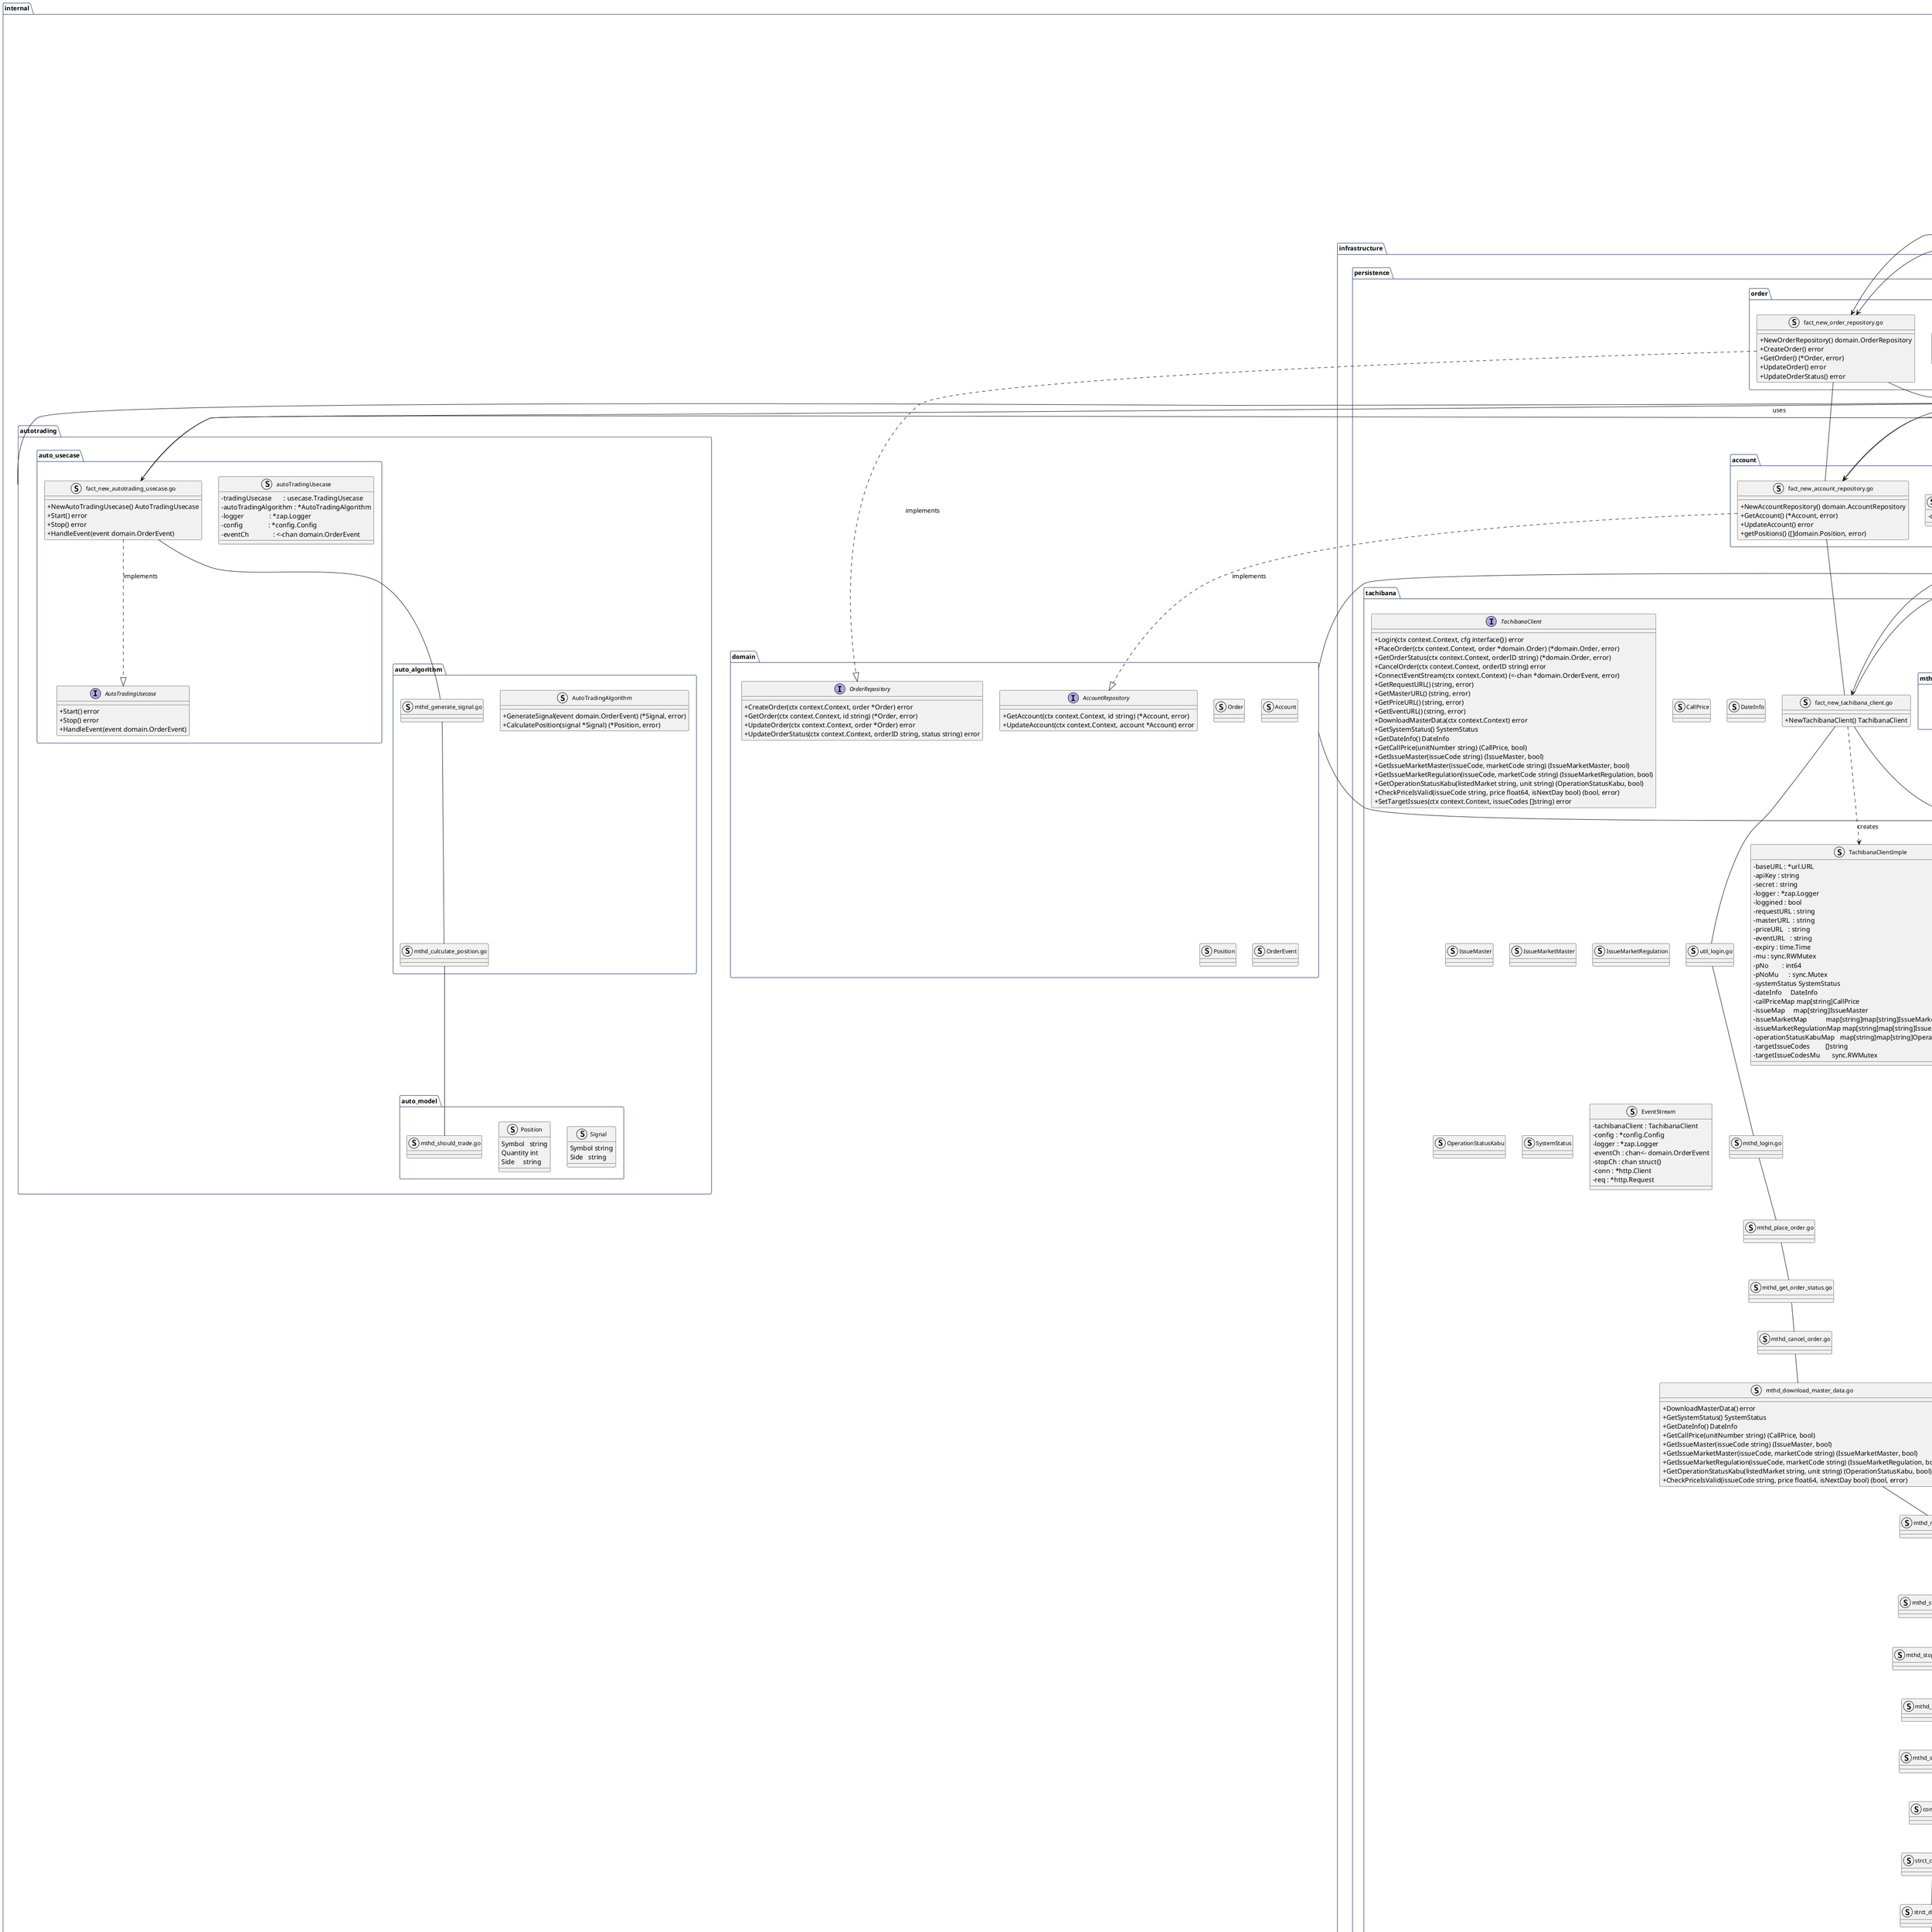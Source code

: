 @startuml
'top to bottom direction ' 全体を縦方向にする場合はこれを使う（今回はコメントアウト）

skinparam packageTitleFontColor #ffffff
skinparam packageTitleBackgroundColor #2E4372
skinparam packageBorderColor #2E4372
skinparam packageBorderThickness 1
skinparam packageTitleFontSize 14
skinparam packageFontSize 13
skinparam defaultFontName "Meiryo"
skinparam classFontSize 12
skinparam classAttributeIconSize 0
skinparam legendFontSize 12

skinparam interface {
  BackgroundColor #CCFFFF
  FontStyle Bold
  BorderColor #3399ff
}

' struct のスタイル
skinparam struct {
  BackgroundColor #FFFFFF
  BorderColor #000080
}


package "cmd" {
  package "trader"{
        struct main
    }
}

package "internal" {
    package "config" {
      struct Config {
        +TachibanaAPIKey    : string
        +TachibanaAPISecret : string
        +TachibanaBaseURL   : string
        +TachibanaUserID    : string
        +TachibanaPassword  : string
        +DBHost             : string
        +DBPort             : int
        +DBUser             : string
        +DBPassword         : string
        +DBName             : string
        +LogLevel           : string
        +EventRid     : string
        +EventBoardNo : string
        +EventEvtCmd  : string
        +HTTPPort     : int
      }
      struct "util_login_config.go" as config {
        +LoadConfig() *Config
      }
    }

    package "domain" {
       struct Order
       struct Account
       struct Position
       struct OrderEvent

      interface OrderRepository {
        +CreateOrder(ctx context.Context, order *Order) error
        +GetOrder(ctx context.Context, id string) (*Order, error)
        +UpdateOrder(ctx context.Context, order *Order) error
        +UpdateOrderStatus(ctx context.Context, orderID string, status string) error
      }
      interface AccountRepository {
       +GetAccount(ctx context.Context, id string) (*Account, error)
       +UpdateAccount(ctx context.Context, account *Account) error
      }
    }

    package "handler" {
      struct TradingHandler {
        -tradingUsecase : usecase.TradingUsecase
        -logger         : *zap.Logger
      }
      struct "fact_new_trading handler.go" as handler {
        +NewTradingHandler() *TradingHandler
        +HandleTrade()
      }
      struct "util_validate_order_request.go"
    }

  package "infrastructure" {
      package "database" {
        package "postgres" {
          struct PostgresDB {
            -db     : *sql.DB
            -logger : *zap.Logger
          }
          struct "postgres.go" as postgres {
            +NewPostgresDB() *PostgresDB
            +Close() error
            +DB() *sql.DB
          }
        }
    }
    package "logger"{
        package "zapLogger" {
          struct "fact_new_zapLogger.go" as zapLogger {
            +NewZapLogger() *zap.Logger
          }
        }
      }

    package "persistence" {
        package "account"{
            struct accountRepository {
                 -db : *sql.DB
             }
            struct "fact_new_account_repository.go" as accountRepoImpl {
                +NewAccountRepository() domain.AccountRepository
                +GetAccount() (*Account, error)
                +UpdateAccount() error
                +getPositions() ([]domain.Position, error)
            }
        }
        package "order"{
            struct orderRepository {
                -db : *sql.DB
            }
            struct "fact_new_order_repository.go" as orderRepoImpl {
            +NewOrderRepository() domain.OrderRepository
            +CreateOrder() error
            +GetOrder() (*Order, error)
            +UpdateOrder() error
            +UpdateOrderStatus() error
            }
        }

      package "tachibana" {
        interface TachibanaClient {
            +Login(ctx context.Context, cfg interface{}) error
            +PlaceOrder(ctx context.Context, order *domain.Order) (*domain.Order, error)
            +GetOrderStatus(ctx context.Context, orderID string) (*domain.Order, error)
            +CancelOrder(ctx context.Context, orderID string) error
            +ConnectEventStream(ctx context.Context) (<-chan *domain.OrderEvent, error)
            +GetRequestURL() (string, error)
            +GetMasterURL() (string, error)
            +GetPriceURL() (string, error)
            +GetEventURL() (string, error)
            +DownloadMasterData(ctx context.Context) error
            +GetSystemStatus() SystemStatus
            +GetDateInfo() DateInfo
            +GetCallPrice(unitNumber string) (CallPrice, bool)
            +GetIssueMaster(issueCode string) (IssueMaster, bool)
            +GetIssueMarketMaster(issueCode, marketCode string) (IssueMarketMaster, bool)
            +GetIssueMarketRegulation(issueCode, marketCode string) (IssueMarketRegulation, bool)
            +GetOperationStatusKabu(listedMarket string, unit string) (OperationStatusKabu, bool)
            +CheckPriceIsValid(issueCode string, price float64, isNextDay bool) (bool, error)
            +SetTargetIssues(ctx context.Context, issueCodes []string) error
        }


         struct TachibanaClientImple {
            -baseURL : *url.URL
            -apiKey : string
            -secret : string
            -logger : *zap.Logger
            -loggined : bool
            -requestURL : string
            -masterURL  : string
            -priceURL   : string
            -eventURL   : string
            -expiry : time.Time
            -mu : sync.RWMutex
            -pNo        : int64
            -pNoMu      : sync.Mutex
            -systemStatus SystemStatus
            -dateInfo     DateInfo
            -callPriceMap map[string]CallPrice
            -issueMap     map[string]IssueMaster
            -issueMarketMap           map[string]map[string]IssueMarketMaster
            -issueMarketRegulationMap map[string]map[string]IssueMarketRegulation
            -operationStatusKabuMap   map[string]map[string]OperationStatusKabu
            -targetIssueCodes         []string
            -targetIssueCodesMu       sync.RWMutex
          }
          struct "fact_new_tachibana_client.go" as factTachibanaClient {
            +NewTachibanaClient() TachibanaClient
          }

          struct "util_login.go" as utilLogin
          struct "mthd_login.go" as mthdLogin
          struct "mthd_place_order.go" as mthdPlaceOrder
          struct "mthd_get_order_status.go" as mthdGetOrderStatus
          struct "mthd_cancel_order.go" as mthdCancelOrder

         struct "mthd_download_master_data.go" as mthdDownloadMasterData{
            +DownloadMasterData() error
            +GetSystemStatus() SystemStatus
            +GetDateInfo() DateInfo
            +GetCallPrice(unitNumber string) (CallPrice, bool)
            +GetIssueMaster(issueCode string) (IssueMaster, bool)
            +GetIssueMarketMaster(issueCode, marketCode string) (IssueMarketMaster, bool)
            +GetIssueMarketRegulation(issueCode, marketCode string) (IssueMarketRegulation, bool)
            +GetOperationStatusKabu(listedMarket string, unit string) (OperationStatusKabu, bool)
            +CheckPriceIsValid(issueCode string, price float64, isNextDay bool) (bool, error)
         }

        struct "mthd_event_stream.go"
        struct "mthd_new_event_stream.go" as mthdNewEventStream
        struct "mthd_start_event_stream.go" as mthdStartEventStream
        struct "mthd_stop_event_stream.go" as mthdStopEventStream
        struct "mthd_parse_event.go" as mthdParseEvent
        struct "mthd_send_event.go" as mthdSendEvent

        struct "constants.go" as constants
        struct "strct_call_price.go" as strctCallPrice
          struct CallPrice
        struct "strct_date_info.go" as strctDateInfo
            struct DateInfo
        struct "strct_issue_master.go" as strctIssueMaster
            struct IssueMaster
        struct "strct_issue_market_master.go" as strctIssueMarketMaster
            struct IssueMarketMaster
        struct "strct_issue_market_regulation.go" as strctIssueMarketRegulation
            struct IssueMarketRegulation
        struct "strct_operation_status_kabu.go" as strctOperationStatusKabu
            struct OperationStatusKabu
        struct "strct_system_status.go" as strctSystemStatus
            struct SystemStatus
        struct "strct_master_data_manager.go" as strctMasterDataManager
        struct "strct_event_stream.go" as strctEventStream
             struct EventStream {
              -tachibanaClient : TachibanaClient
              -config : *config.Config
              -logger : *zap.Logger
              -eventCh : chan<- domain.OrderEvent
              -stopCh : chan struct{}
              -conn : *http.Client
              -req : *http.Request
            }

        struct "util_format_sd_date.go" as utilFormatSDDate
        struct "util_send_request.go" as utilSendRequest
        struct "util_process_response.go" as utilProcessResponse
        struct "util_retry_do.go" as utilRetryDo
        struct "util_map_to_struct.go" as utilMapToStruct
        struct "util_is_valid_price.go" as utilIsValidPrice
        struct "util_contains.go" as utilContains
        struct "mthd_get_request_url.go" as mthdGetRequestURL
        struct "mthd_get_master_url.go" as mthdGetMasterURL
        struct "mthd_get_price_url.go" as mthdGetPriceURL
        struct "mthd_get_event_url.go" as mthdGetEventURL
        struct "mthd_get_system_status.go" as mthdGetSystemStatus
        struct "mthd_get_date_info.go" as mthdGetDateInfo
        struct "mthd_get_call_price.go" as mthdGetCallPrice
        struct "mthd_get_issue_master.go" as mthdGetIssueMaster
        struct "mthd_get_issue_market_master.go" as mthdGetIssueMarketMaster
        struct "mthd_get_issue_market_regulation.go" as mthdGetIssueMarketRegulation
        struct "mthd_get_operation_status_kabu.go" as mthdGetOperationStatusKabu
        struct "mthd_set_target_issues.go" as mthdSetTargetIssues
        struct "mthd_get_p_no.go" as mthdGetPNo
      }
    }
  }

    package "usecase" {
      interface TradingUsecase {
        +PlaceOrder(ctx context.Context, order *domain.Order) (*domain.Order, error)
        +GetOrderStatus(ctx context.Context, orderID string) (*domain.Order, error)
        +CancelOrder(ctx context.Context, orderID string) error
        +GetEventChannelReader() <-chan domain.OrderEvent
        +GetEventChannelWriter() chan<- domain.OrderEvent
        +HandleOrderEvent(ctx context.Context, event *domain.OrderEvent) error
      }

      struct tradingUsecase {
        -tachibanaClient : tachibana.TachibanaClient
        -logger : *zap.Logger
        -orderRepo : domain.OrderRepository
        -accountRepo : domain.AccountRepository
        -eventCh : chan domain.OrderEvent
        -config          : *config.Config
      }
      struct "fact_new_trading_usecase.go" as tradingImpl {
        +NewTradingUsecase() TradingUsecase
        +PlaceOrder() (*domain.Order, error)
        +GetOrderStatus() (*domain.Order, error)
        +CancelOrder() error
        +GetEventChannelReader() <-chan domain.OrderEvent
        +GetEventChannelWriter() chan<- domain.OrderEvent
        +HandleOrderEvent() error
      }
    }

    package "autotrading" {
        package "auto_usecase"{
            interface AutoTradingUsecase {
              +Start() error
              +Stop() error
              +HandleEvent(event domain.OrderEvent)
            }

            struct autoTradingUsecase{
              -tradingUsecase       : usecase.TradingUsecase
              -autoTradingAlgorithm : *AutoTradingAlgorithm
              -logger               : *zap.Logger
              -config               : *config.Config
              -eventCh              : <-chan domain.OrderEvent
            }
            struct "fact_new_autotrading_usecase.go" as autotradingImpl {
                +NewAutoTradingUsecase() AutoTradingUsecase
                +Start() error
                +Stop() error
                +HandleEvent(event domain.OrderEvent)
            }
         }

        package "auto_algorithm"{
            struct AutoTradingAlgorithm{
                +GenerateSignal(event domain.OrderEvent) (*Signal, error)
                +CalculatePosition(signal *Signal) (*Position, error)
            }
            struct "mthd_generate_signal.go" as mthdGenerateSignal
            struct "mthd_culculate_position.go" as mthdCulculatePosition
       }

       package "auto_model"{
            struct Signal{
                Symbol string
                Side   string
            }
            struct Position{
                Symbol   string
                Quantity int
                Side     string
            }
            struct "mthd_should_trade.go" as mthdShouldTrade
        }
    }
}


' 依存関係の記述

config -down- Config

'--- internal 縦方向の配置 ---
config -down- domain
domain -down- handler
handler -down- infrastructure
infrastructure -down- usecase
usecase -down- autotrading

'--- infrastructure 縦方向の配置---
postgres -down- zapLogger
zapLogger -down- orderRepoImpl
orderRepoImpl -down- accountRepoImpl
accountRepoImpl -down- factTachibanaClient
factTachibanaClient -down- utilLogin
utilLogin -down- mthdLogin
mthdLogin -down- mthdPlaceOrder
mthdPlaceOrder -down- mthdGetOrderStatus
mthdGetOrderStatus -down- mthdCancelOrder
mthdCancelOrder -down- mthdDownloadMasterData
mthdDownloadMasterData -down- mthdNewEventStream
mthdNewEventStream -down- mthdStartEventStream
mthdStartEventStream -down- mthdStopEventStream
mthdStopEventStream -down- mthdParseEvent
mthdParseEvent -down- mthdSendEvent
mthdSendEvent -down- constants
constants -down- strctCallPrice
strctCallPrice -down- strctDateInfo
strctDateInfo -down- strctIssueMaster
strctIssueMaster -down- strctIssueMarketMaster
strctIssueMarketMaster -down- strctIssueMarketRegulation
strctIssueMarketRegulation -down- strctOperationStatusKabu
strctOperationStatusKabu -down- strctSystemStatus
strctSystemStatus -down- strctMasterDataManager
strctMasterDataManager -down- strctEventStream
strctEventStream -down- utilFormatSDDate
utilFormatSDDate -down- utilSendRequest
utilSendRequest -down- utilProcessResponse
utilProcessResponse -down- utilRetryDo
utilRetryDo -down- utilMapToStruct
utilMapToStruct -down- utilIsValidPrice
utilIsValidPrice -down- utilContains
utilContains -down- mthdGetRequestURL
mthdGetRequestURL -down- mthdGetMasterURL
mthdGetMasterURL -down- mthdGetPriceURL
mthdGetPriceURL -down- mthdGetEventURL
mthdGetEventURL -down- mthdGetSystemStatus
mthdGetSystemStatus -down- mthdGetDateInfo
mthdGetDateInfo -down- mthdGetCallPrice
mthdGetCallPrice -down- mthdGetIssueMaster
mthdGetIssueMaster -down- mthdGetIssueMarketMaster
mthdGetIssueMarketMaster -down- mthdGetIssueMarketRegulation
mthdGetIssueMarketRegulation -down- mthdGetOperationStatusKabu
mthdGetOperationStatusKabu -down- mthdSetTargetIssues
mthdSetTargetIssues -down- mthdGetPNo

'--- autotrading 縦方向の配置---
autotradingImpl -down- mthdGenerateSignal
mthdGenerateSignal -down- mthdCulculatePosition
mthdCulculatePosition -down- mthdShouldTrade


TradingHandler -[#blue,dashed]-> tradingImpl : uses

tradingImpl ..|> TradingUsecase : implements
tradingImpl --> tachibana.TachibanaClient : uses
tradingImpl --> orderRepoImpl : uses
tradingImpl --> accountRepoImpl : uses

autotradingImpl ..|> AutoTradingUsecase : implements
autotradingImpl --> tradingImpl: uses

factTachibanaClient --> config : uses
factTachibanaClient --> zapLogger : uses
factTachibanaClient ..> TachibanaClientImple : creates
TachibanaClientImple ..|> TachibanaClient : implements

' clientLogin --> TachibanaClientImple : uses 'コメントアウト
' clientOrder --> TachibanaClientImple : uses 'コメントアウト
' clientMasterData --> TachibanaClientImple : uses 'コメントアウト

mthdNewEventStream --> config : uses
mthdNewEventStream --> zapLogger : uses
mthdNewEventStream --> tachibana.TachibanaClient : uses
' eventStream --> tradingImpl : sends events 'コメントアウト

orderRepoImpl ..|> OrderRepository :implements
accountRepoImpl ..|> AccountRepository : implements

postgres --> config : uses
postgres --> zapLogger : uses

zapLogger --> config : uses

main -down-> config
main -down-> zapLogger
main -down-> postgres
main -down-> factTachibanaClient
main -down-> orderRepoImpl
main -down-> accountRepoImpl
main -down-> tradingImpl
main -down-> mthdNewEventStream
main -down-> autotradingImpl
main -down-> handler

legend
  |= Symbol |= Type |= Description |
  |<#CCFFFF>| Interface | インターフェース |
  |<#FFFFFF>| Struct | 構造体 |
  | --> | Uses | 依存関係 |
  | ..> | Creates | 生成 |
  | ..|> | Implements | 実装 |
end legend
@enduml